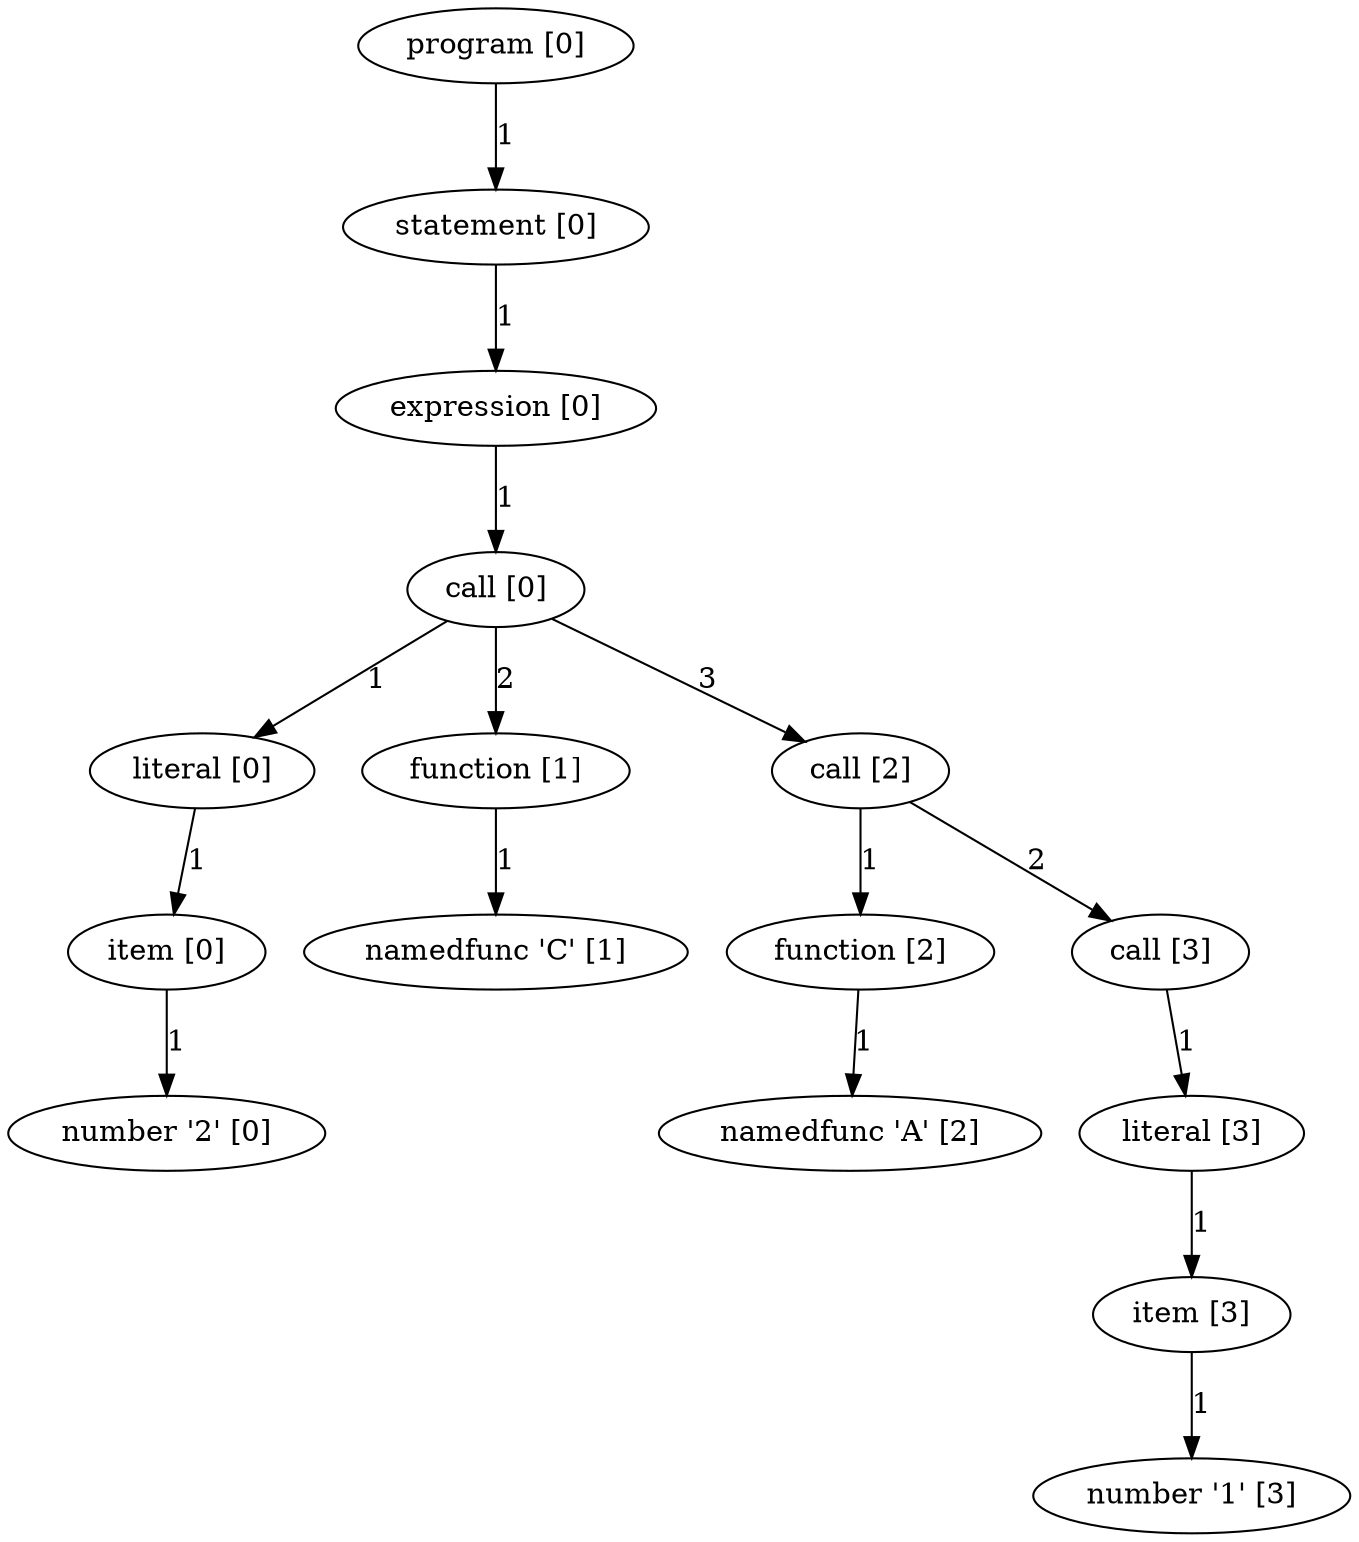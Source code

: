 digraph arpeggio_graph {
140420724991384 [label="program [0]"];
140420724991384->140420724991224 [label="1"]

140420724991224 [label="statement [0]"];
140420724991224->140420724991464 [label="1"]

140420724991464 [label="expression [0]"];
140420724991464->140420724991144 [label="1"]

140420724991144 [label="call [0]"];
140420724991144->140420724990664 [label="1"]

140420724990664 [label="literal [0]"];
140420724990664->140420724990744 [label="1"]

140420724990744 [label="item [0]"];
140420724990744->140420724619024 [label="1"]

140420724619024 [label="number '2' [0]"];
140420724991144->140420724990504 [label="2"]

140420724990504 [label="function [1]"];
140420724990504->140420724613472 [label="1"]

140420724613472 [label="namedfunc 'C' [1]"];
140420724991144->140420724990584 [label="3"]

140420724990584 [label="call [2]"];
140420724990584->140420724990824 [label="1"]

140420724990824 [label="function [2]"];
140420724990824->140420724615208 [label="1"]

140420724615208 [label="namedfunc 'A' [2]"];
140420724990584->140420724991064 [label="2"]

140420724991064 [label="call [3]"];
140420724991064->140420724990984 [label="1"]

140420724990984 [label="literal [3]"];
140420724990984->140420724990904 [label="1"]

140420724990904 [label="item [3]"];
140420724990904->140420724615544 [label="1"]

140420724615544 [label="number '1' [3]"];
}